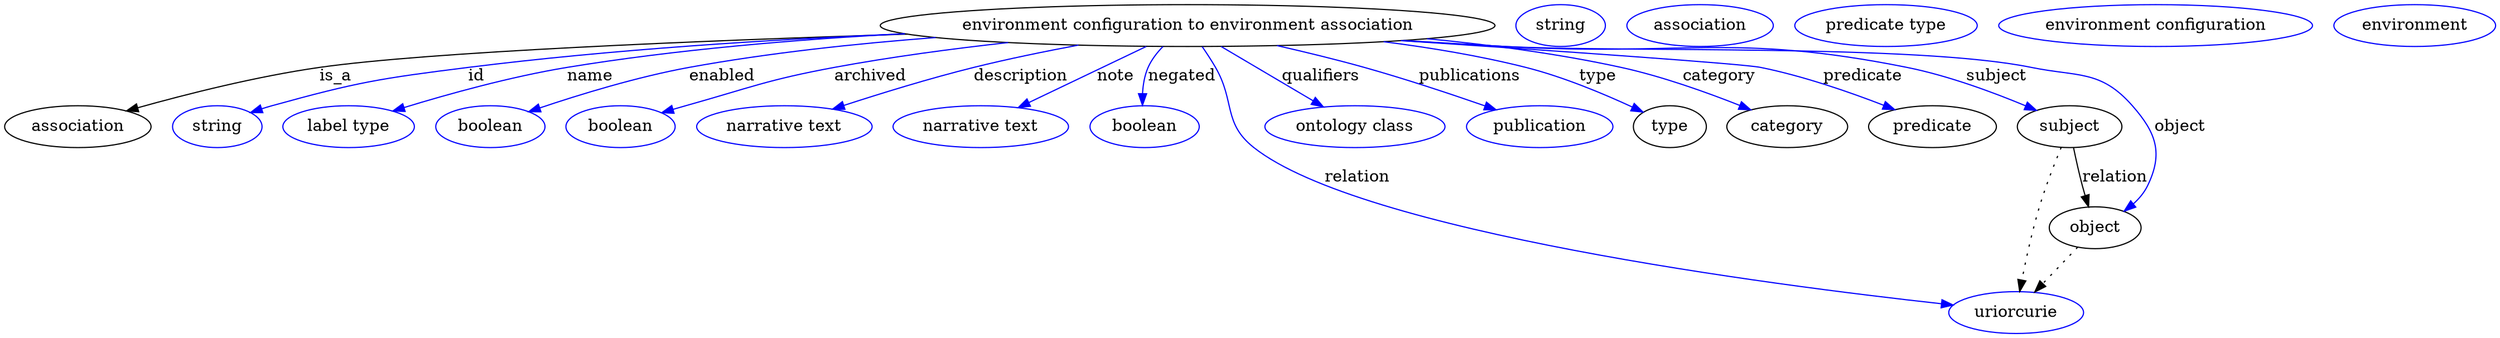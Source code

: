 digraph {
	graph [bb="0,0,2138.6,283"];
	node [label="\N"];
	"environment configuration to environment association"	 [height=0.5,
		label="environment configuration to environment association",
		pos="1014,265",
		width=7.348];
	association	 [height=0.5,
		pos="63.044,178",
		width=1.7512];
	"environment configuration to environment association" -> association	 [label=is_a,
		lp="283.04,221.5",
		pos="e,105.96,191.24 768.64,258.24 589.39,252.34 362.1,242.58 269.04,229 216.17,221.29 157.08,205.94 115.79,194.09"];
	id	 [color=blue,
		height=0.5,
		label=string,
		pos="182.04,178",
		width=1.0652];
	"environment configuration to environment association" -> id	 [color=blue,
		label=id,
		lp="404.04,221.5",
		pos="e,210.86,189.93 768.26,258.31 654.91,253.27 518.79,244.44 397.04,229 321.56,219.43 302.18,217.02 229.04,196 226.25,195.2 223.39,\
194.3 220.52,193.34",
		style=solid];
	name	 [color=blue,
		height=0.5,
		label="label type",
		pos="295.04,178",
		width=1.5707];
	"environment configuration to environment association" -> name	 [color=blue,
		label=name,
		lp="502.04,221.5",
		pos="e,333.93,191.07 797.41,254.64 677.65,248.06 541.39,238.93 482.04,229 434.21,220.99 380.97,205.84 343.57,194.12",
		style=solid];
	enabled	 [color=blue,
		height=0.5,
		label=boolean,
		pos="416.04,178",
		width=1.2999];
	"environment configuration to environment association" -> enabled	 [color=blue,
		label=enabled,
		lp="616.54,221.5",
		pos="e,450.11,190.47 796.53,254.74 729.33,249.4 655.31,241.29 588.04,229 543.57,220.87 494.22,205.56 459.83,193.83",
		style=solid];
	archived	 [color=blue,
		height=0.5,
		label=boolean,
		pos="528.04,178",
		width=1.2999];
	"environment configuration to environment association" -> archived	 [color=blue,
		label=archived,
		lp="744.54,221.5",
		pos="e,563.49,189.75 858.78,250.38 811.76,244.89 760.12,237.8 713.04,229 654.87,218.13 640.91,212.4 584.04,196 580.5,194.98 576.84,193.89 \
573.17,192.76",
		style=solid];
	description	 [color=blue,
		height=0.5,
		label="narrative text",
		pos="668.04,178",
		width=2.0943];
	"environment configuration to environment association" -> description	 [color=blue,
		label=description,
		lp="870.04,221.5",
		pos="e,710.71,192.99 916.6,248.21 888.22,242.73 857.26,236.19 829.04,229 792.38,219.66 751.78,206.78 720.51,196.3",
		style=solid];
	note	 [color=blue,
		height=0.5,
		label="narrative text",
		pos="837.04,178",
		width=2.0943];
	"environment configuration to environment association" -> note	 [color=blue,
		label=note,
		lp="953.04,221.5",
		pos="e,870.09,194.24 977.37,246.97 948.86,232.96 909.28,213.5 879.42,198.83",
		style=solid];
	negated	 [color=blue,
		height=0.5,
		label=boolean,
		pos="977.04,178",
		width=1.2999];
	"environment configuration to environment association" -> negated	 [color=blue,
		label=negated,
		lp="1009,221.5",
		pos="e,975.15,196.16 992.15,246.68 987.33,241.49 982.84,235.47 980.04,229 977,221.95 975.67,213.83 975.24,206.17",
		style=solid];
	relation	 [color=blue,
		height=0.5,
		label=uriorcurie,
		pos="1725,18",
		width=1.6068];
	"environment configuration to environment association" -> relation	 [color=blue,
		label=relation,
		lp="1160,134.5",
		pos="e,1669.9,23.722 1026.8,247 1030.6,241.35 1034.6,235.01 1038,229 1054.8,199.45 1044.4,181.09 1071,160 1162.5,87.627 1512.9,41.423 \
1659.7,24.864",
		style=solid];
	qualifiers	 [color=blue,
		height=0.5,
		label="ontology class",
		pos="1157,178",
		width=2.1484];
	"environment configuration to environment association" -> qualifiers	 [color=blue,
		label=qualifiers,
		lp="1129,221.5",
		pos="e,1129.4,194.82 1043.7,246.97 1066,233.38 1096.8,214.66 1120.6,200.16",
		style=solid];
	publications	 [color=blue,
		height=0.5,
		label=publication,
		pos="1315,178",
		width=1.7512];
	"environment configuration to environment association" -> publications	 [color=blue,
		label=publications,
		lp="1257,221.5",
		pos="e,1276.7,192.39 1093.8,247.82 1117.5,242.3 1143.5,235.82 1167,229 1200.9,219.2 1238.5,206.22 1267.3,195.81",
		style=solid];
	type	 [height=0.5,
		pos="1427,178",
		width=0.86659];
	"environment configuration to environment association" -> type	 [color=blue,
		label=type,
		lp="1366,221.5",
		pos="e,1403.4,190.26 1185.9,251.24 1225.4,246.02 1267,238.84 1305,229 1336.4,220.89 1370.3,206.2 1394.4,194.67",
		style=solid];
	category	 [height=0.5,
		pos="1528,178",
		width=1.4443];
	"environment configuration to environment association" -> category	 [color=blue,
		label=category,
		lp="1470,221.5",
		pos="e,1495.7,192.21 1194.2,251.78 1270.2,245.33 1349.5,237.2 1386,229 1420.7,221.23 1458.4,207.39 1486.3,196.09",
		style=solid];
	predicate	 [height=0.5,
		pos="1653,178",
		width=1.5346];
	"environment configuration to environment association" -> predicate	 [color=blue,
		label=predicate,
		lp="1594.5,221.5",
		pos="e,1619.6,192.42 1202.4,252.36 1334.8,243.29 1490.8,232.14 1506,229 1542.1,221.57 1581.3,207.62 1610.2,196.19",
		style=solid];
	subject	 [height=0.5,
		pos="1771,178",
		width=1.2457];
	"environment configuration to environment association" -> subject	 [color=blue,
		label=subject,
		lp="1709.5,221.5",
		pos="e,1741.9,191.71 1201.9,252.32 1230.8,250.47 1260.2,248.64 1288,247 1441.3,237.97 1482.7,259.96 1633,229 1667.7,221.87 1705.2,207.53 \
1732.4,195.86",
		style=solid];
	object	 [height=0.5,
		pos="1793,91",
		width=1.1013];
	"environment configuration to environment association" -> object	 [color=blue,
		label=object,
		lp="1866.5,178",
		pos="e,1818.5,105.11 1199.7,252.15 1229.3,250.3 1259.5,248.51 1288,247 1388.4,241.7 1641.6,249.47 1740,229 1779.7,220.75 1798.4,226.51 \
1825,196 1845.6,172.51 1851.6,155.13 1838,127 1835.3,121.2 1831,116.04 1826.3,111.57",
		style=solid];
	association_type	 [color=blue,
		height=0.5,
		label=string,
		pos="1335,265",
		width=1.0652];
	association_category	 [color=blue,
		height=0.5,
		label=association,
		pos="1454,265",
		width=1.7512];
	"environment configuration to environment association_predicate"	 [color=blue,
		height=0.5,
		label="predicate type",
		pos="1614,265",
		width=2.1845];
	subject -> relation	 [pos="e,1727.9,36.006 1763.1,160.13 1757.2,146.37 1749.3,126.75 1744,109 1737.8,88.182 1732.9,64.102 1729.6,45.943",
		style=dotted];
	subject -> object	 [label=relation,
		lp="1810,134.5",
		pos="e,1787.3,108.86 1774.5,159.97 1776.5,150.18 1779.2,137.87 1782,127 1782.7,124.31 1783.5,121.51 1784.3,118.73"];
	"environment configuration to environment association_subject"	 [color=blue,
		height=0.5,
		label="environment configuration",
		pos="1846,265",
		width=3.7552];
	object -> relation	 [pos="e,1741.2,35.346 1777.3,74.069 1768.6,64.805 1757.8,53.154 1748.2,42.876",
		style=dotted];
	"environment configuration to environment association_object"	 [color=blue,
		height=0.5,
		label=environment,
		pos="2069,265",
		width=1.9318];
}
